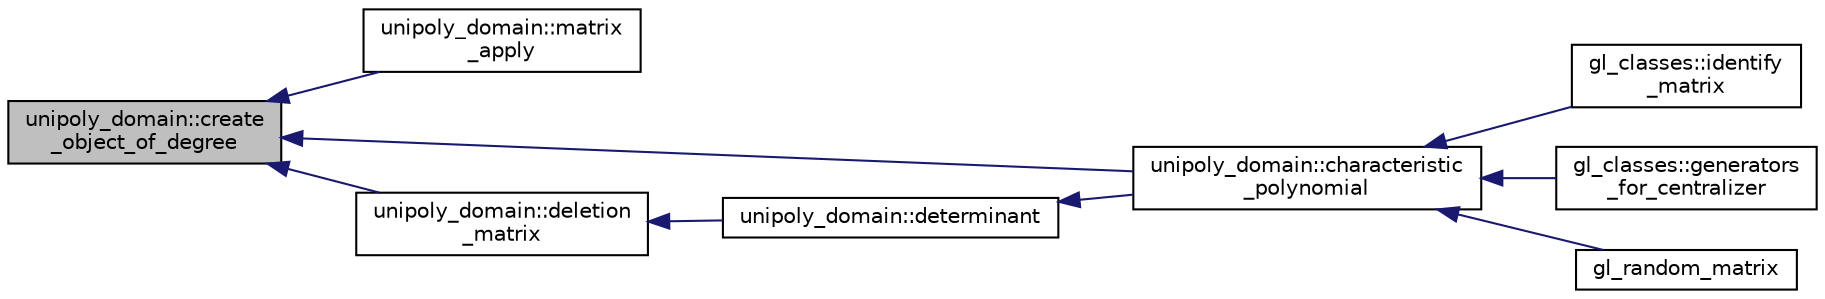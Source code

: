digraph "unipoly_domain::create_object_of_degree"
{
  edge [fontname="Helvetica",fontsize="10",labelfontname="Helvetica",labelfontsize="10"];
  node [fontname="Helvetica",fontsize="10",shape=record];
  rankdir="LR";
  Node183 [label="unipoly_domain::create\l_object_of_degree",height=0.2,width=0.4,color="black", fillcolor="grey75", style="filled", fontcolor="black"];
  Node183 -> Node184 [dir="back",color="midnightblue",fontsize="10",style="solid",fontname="Helvetica"];
  Node184 [label="unipoly_domain::matrix\l_apply",height=0.2,width=0.4,color="black", fillcolor="white", style="filled",URL="$da/d3c/classunipoly__domain.html#a9309cff0210b5662113151229575bf4c"];
  Node183 -> Node185 [dir="back",color="midnightblue",fontsize="10",style="solid",fontname="Helvetica"];
  Node185 [label="unipoly_domain::characteristic\l_polynomial",height=0.2,width=0.4,color="black", fillcolor="white", style="filled",URL="$da/d3c/classunipoly__domain.html#a8fc6545a5f52b768f6ebb2e3b3d57539"];
  Node185 -> Node186 [dir="back",color="midnightblue",fontsize="10",style="solid",fontname="Helvetica"];
  Node186 [label="gl_classes::identify\l_matrix",height=0.2,width=0.4,color="black", fillcolor="white", style="filled",URL="$d6/dab/classgl__classes.html#af529d1d8ff5a52703c5ac1d70806092e"];
  Node185 -> Node187 [dir="back",color="midnightblue",fontsize="10",style="solid",fontname="Helvetica"];
  Node187 [label="gl_classes::generators\l_for_centralizer",height=0.2,width=0.4,color="black", fillcolor="white", style="filled",URL="$d6/dab/classgl__classes.html#aeac561e2a41981533eb0aee6f9d2080c"];
  Node185 -> Node188 [dir="back",color="midnightblue",fontsize="10",style="solid",fontname="Helvetica"];
  Node188 [label="gl_random_matrix",height=0.2,width=0.4,color="black", fillcolor="white", style="filled",URL="$d5/d87/globals_8h.html#ad335f04bb0db45b0e9393ec76d0698f4"];
  Node183 -> Node189 [dir="back",color="midnightblue",fontsize="10",style="solid",fontname="Helvetica"];
  Node189 [label="unipoly_domain::deletion\l_matrix",height=0.2,width=0.4,color="black", fillcolor="white", style="filled",URL="$da/d3c/classunipoly__domain.html#afd83c955f660719b0214c5129885dd4f"];
  Node189 -> Node190 [dir="back",color="midnightblue",fontsize="10",style="solid",fontname="Helvetica"];
  Node190 [label="unipoly_domain::determinant",height=0.2,width=0.4,color="black", fillcolor="white", style="filled",URL="$da/d3c/classunipoly__domain.html#a460cfeb7de30e382da7f183b051e4a4f"];
  Node190 -> Node185 [dir="back",color="midnightblue",fontsize="10",style="solid",fontname="Helvetica"];
}

